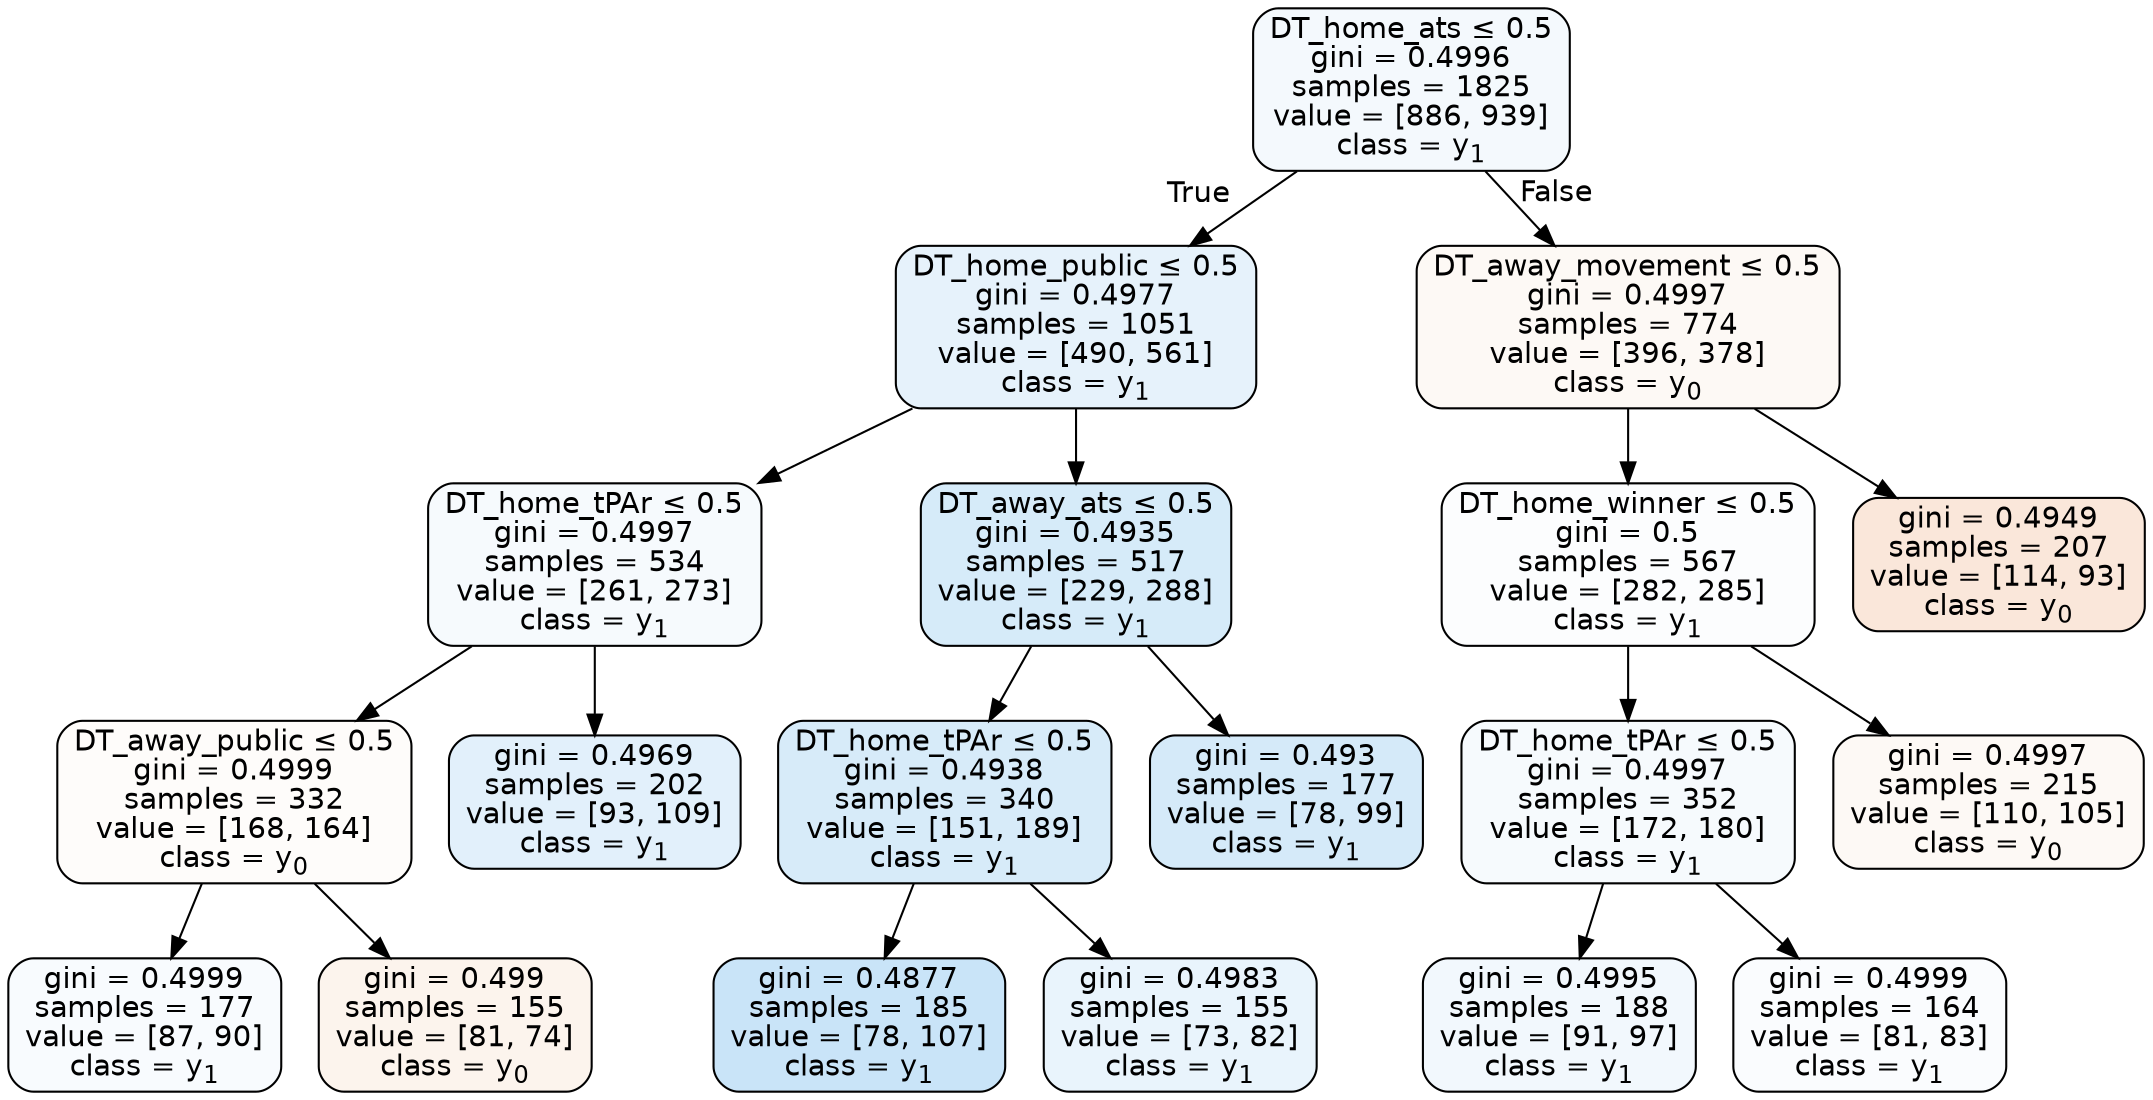 digraph Tree {
node [shape=box, style="filled, rounded", color="black", fontname=helvetica] ;
edge [fontname=helvetica] ;
0 [label=<DT_home_ats &le; 0.5<br/>gini = 0.4996<br/>samples = 1825<br/>value = [886, 939]<br/>class = y<SUB>1</SUB>>, fillcolor="#399de50e"] ;
1 [label=<DT_home_public &le; 0.5<br/>gini = 0.4977<br/>samples = 1051<br/>value = [490, 561]<br/>class = y<SUB>1</SUB>>, fillcolor="#399de520"] ;
0 -> 1 [labeldistance=2.5, labelangle=45, headlabel="True"] ;
2 [label=<DT_home_tPAr &le; 0.5<br/>gini = 0.4997<br/>samples = 534<br/>value = [261, 273]<br/>class = y<SUB>1</SUB>>, fillcolor="#399de50b"] ;
1 -> 2 ;
3 [label=<DT_away_public &le; 0.5<br/>gini = 0.4999<br/>samples = 332<br/>value = [168, 164]<br/>class = y<SUB>0</SUB>>, fillcolor="#e5813906"] ;
2 -> 3 ;
4 [label=<gini = 0.4999<br/>samples = 177<br/>value = [87, 90]<br/>class = y<SUB>1</SUB>>, fillcolor="#399de508"] ;
3 -> 4 ;
5 [label=<gini = 0.499<br/>samples = 155<br/>value = [81, 74]<br/>class = y<SUB>0</SUB>>, fillcolor="#e5813916"] ;
3 -> 5 ;
6 [label=<gini = 0.4969<br/>samples = 202<br/>value = [93, 109]<br/>class = y<SUB>1</SUB>>, fillcolor="#399de525"] ;
2 -> 6 ;
7 [label=<DT_away_ats &le; 0.5<br/>gini = 0.4935<br/>samples = 517<br/>value = [229, 288]<br/>class = y<SUB>1</SUB>>, fillcolor="#399de534"] ;
1 -> 7 ;
8 [label=<DT_home_tPAr &le; 0.5<br/>gini = 0.4938<br/>samples = 340<br/>value = [151, 189]<br/>class = y<SUB>1</SUB>>, fillcolor="#399de533"] ;
7 -> 8 ;
9 [label=<gini = 0.4877<br/>samples = 185<br/>value = [78, 107]<br/>class = y<SUB>1</SUB>>, fillcolor="#399de545"] ;
8 -> 9 ;
10 [label=<gini = 0.4983<br/>samples = 155<br/>value = [73, 82]<br/>class = y<SUB>1</SUB>>, fillcolor="#399de51c"] ;
8 -> 10 ;
11 [label=<gini = 0.493<br/>samples = 177<br/>value = [78, 99]<br/>class = y<SUB>1</SUB>>, fillcolor="#399de536"] ;
7 -> 11 ;
12 [label=<DT_away_movement &le; 0.5<br/>gini = 0.4997<br/>samples = 774<br/>value = [396, 378]<br/>class = y<SUB>0</SUB>>, fillcolor="#e581390c"] ;
0 -> 12 [labeldistance=2.5, labelangle=-45, headlabel="False"] ;
13 [label=<DT_home_winner &le; 0.5<br/>gini = 0.5<br/>samples = 567<br/>value = [282, 285]<br/>class = y<SUB>1</SUB>>, fillcolor="#399de503"] ;
12 -> 13 ;
14 [label=<DT_home_tPAr &le; 0.5<br/>gini = 0.4997<br/>samples = 352<br/>value = [172, 180]<br/>class = y<SUB>1</SUB>>, fillcolor="#399de50b"] ;
13 -> 14 ;
15 [label=<gini = 0.4995<br/>samples = 188<br/>value = [91, 97]<br/>class = y<SUB>1</SUB>>, fillcolor="#399de510"] ;
14 -> 15 ;
16 [label=<gini = 0.4999<br/>samples = 164<br/>value = [81, 83]<br/>class = y<SUB>1</SUB>>, fillcolor="#399de506"] ;
14 -> 16 ;
17 [label=<gini = 0.4997<br/>samples = 215<br/>value = [110, 105]<br/>class = y<SUB>0</SUB>>, fillcolor="#e581390c"] ;
13 -> 17 ;
18 [label=<gini = 0.4949<br/>samples = 207<br/>value = [114, 93]<br/>class = y<SUB>0</SUB>>, fillcolor="#e581392f"] ;
12 -> 18 ;
}